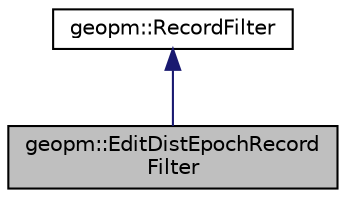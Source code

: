 digraph "geopm::EditDistEpochRecordFilter"
{
 // LATEX_PDF_SIZE
  edge [fontname="Helvetica",fontsize="10",labelfontname="Helvetica",labelfontsize="10"];
  node [fontname="Helvetica",fontsize="10",shape=record];
  Node1 [label="geopm::EditDistEpochRecord\lFilter",height=0.2,width=0.4,color="black", fillcolor="grey75", style="filled", fontcolor="black",tooltip=" "];
  Node2 -> Node1 [dir="back",color="midnightblue",fontsize="10",style="solid",fontname="Helvetica"];
  Node2 [label="geopm::RecordFilter",height=0.2,width=0.4,color="black", fillcolor="white", style="filled",URL="$classgeopm_1_1_record_filter.html",tooltip="Base class for filters that can be applied to ApplicationSampler record streams produced by a single ..."];
}
